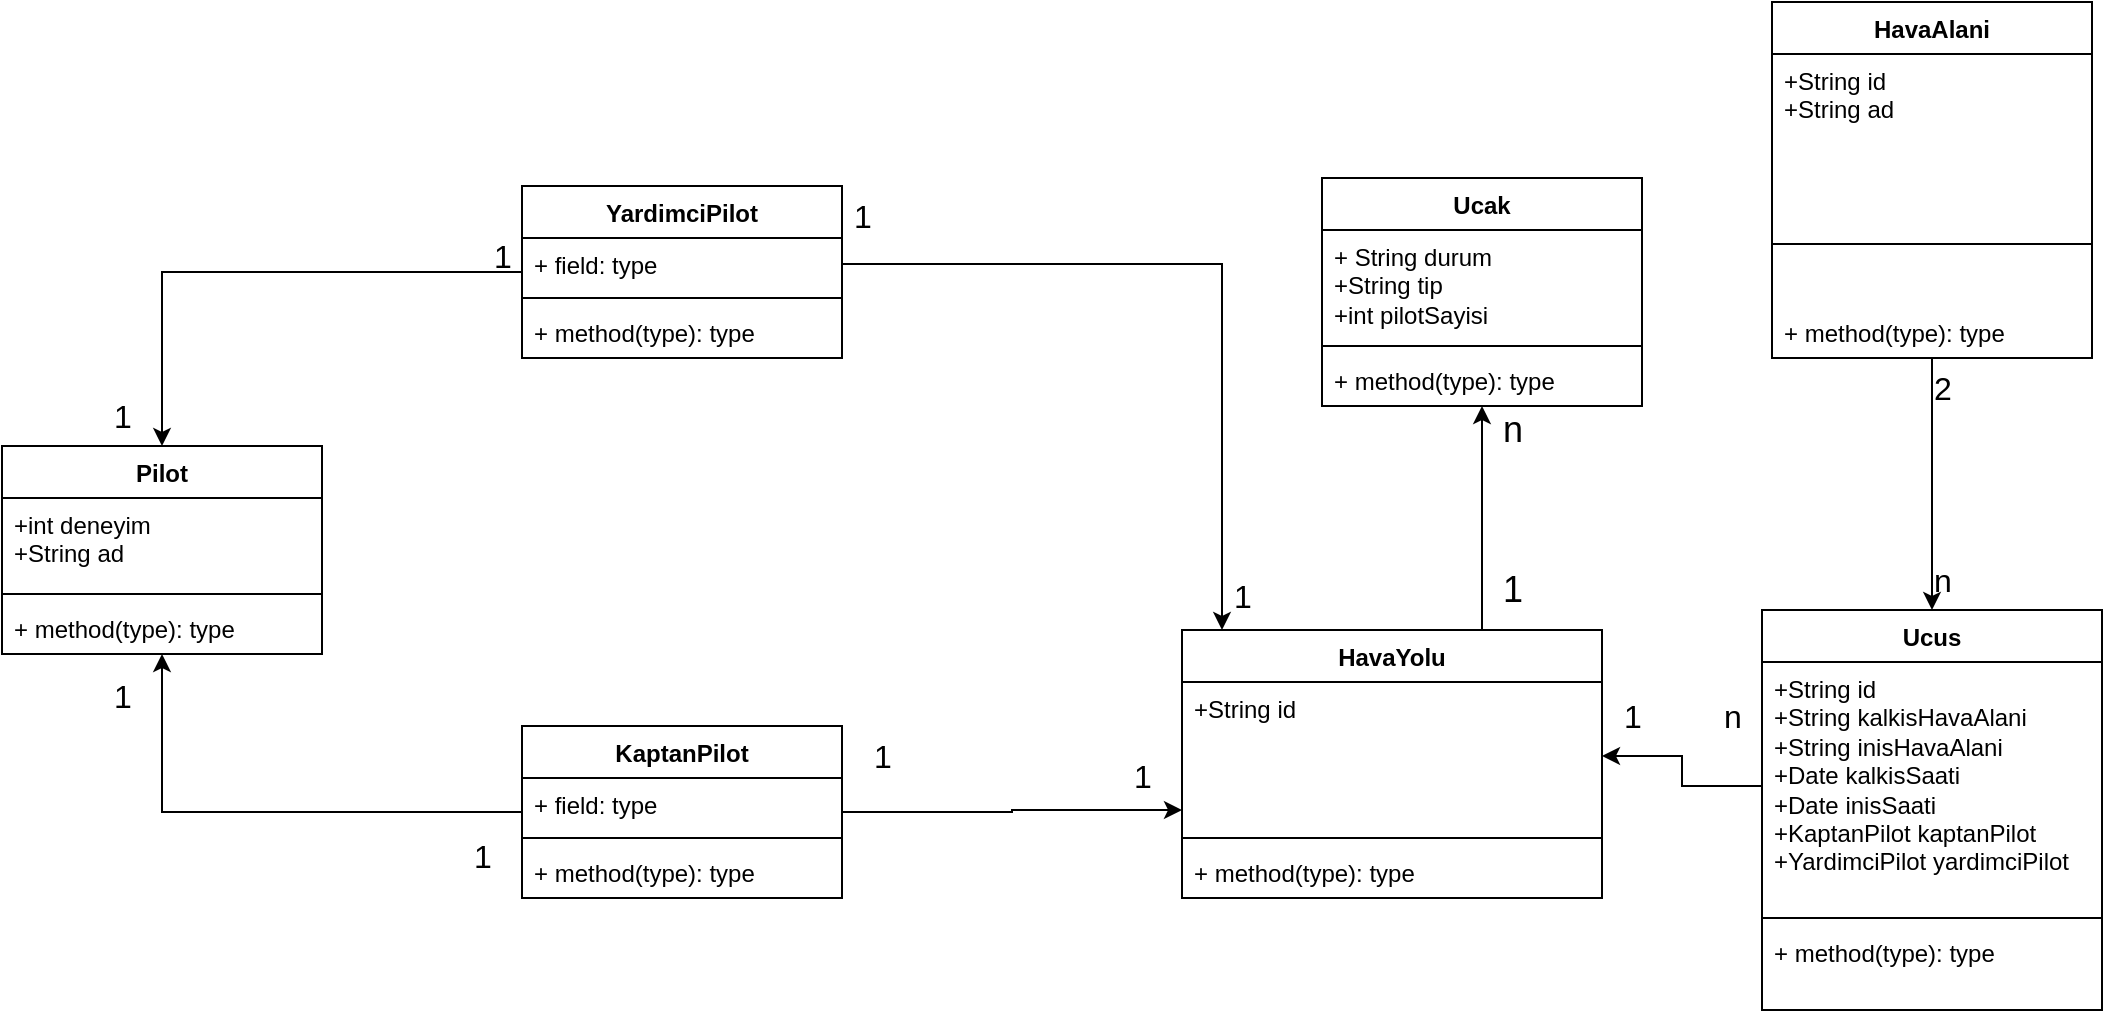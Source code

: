 <mxfile version="22.1.16" type="device">
  <diagram name="Sayfa -1" id="AAyV55rXT3XUF3dOY8zL">
    <mxGraphModel dx="2140" dy="1903" grid="1" gridSize="10" guides="1" tooltips="1" connect="1" arrows="1" fold="1" page="1" pageScale="1" pageWidth="827" pageHeight="1169" math="0" shadow="0">
      <root>
        <mxCell id="0" />
        <mxCell id="1" parent="0" />
        <mxCell id="9bFsb2ix6URqT2a5n00f-43" value="" style="edgeStyle=orthogonalEdgeStyle;rounded=0;orthogonalLoop=1;jettySize=auto;html=1;align=center;" edge="1" parent="1" source="9bFsb2ix6URqT2a5n00f-5" target="9bFsb2ix6URqT2a5n00f-12">
          <mxGeometry relative="1" as="geometry">
            <Array as="points">
              <mxPoint x="130" y="260" />
              <mxPoint x="130" y="260" />
            </Array>
          </mxGeometry>
        </mxCell>
        <mxCell id="9bFsb2ix6URqT2a5n00f-5" value="HavaYolu" style="swimlane;fontStyle=1;align=center;verticalAlign=top;childLayout=stackLayout;horizontal=1;startSize=26;horizontalStack=0;resizeParent=1;resizeParentMax=0;resizeLast=0;collapsible=1;marginBottom=0;whiteSpace=wrap;html=1;" vertex="1" parent="1">
          <mxGeometry x="-20" y="300" width="210" height="134" as="geometry">
            <mxRectangle x="330" y="260" width="100" height="30" as="alternateBounds" />
          </mxGeometry>
        </mxCell>
        <mxCell id="9bFsb2ix6URqT2a5n00f-6" value="+String id" style="text;strokeColor=none;fillColor=none;align=left;verticalAlign=top;spacingLeft=4;spacingRight=4;overflow=hidden;rotatable=0;points=[[0,0.5],[1,0.5]];portConstraint=eastwest;whiteSpace=wrap;html=1;" vertex="1" parent="9bFsb2ix6URqT2a5n00f-5">
          <mxGeometry y="26" width="210" height="74" as="geometry" />
        </mxCell>
        <mxCell id="9bFsb2ix6URqT2a5n00f-7" value="" style="line;strokeWidth=1;fillColor=none;align=left;verticalAlign=middle;spacingTop=-1;spacingLeft=3;spacingRight=3;rotatable=0;labelPosition=right;points=[];portConstraint=eastwest;strokeColor=inherit;" vertex="1" parent="9bFsb2ix6URqT2a5n00f-5">
          <mxGeometry y="100" width="210" height="8" as="geometry" />
        </mxCell>
        <mxCell id="9bFsb2ix6URqT2a5n00f-8" value="+ method(type): type" style="text;strokeColor=none;fillColor=none;align=left;verticalAlign=top;spacingLeft=4;spacingRight=4;overflow=hidden;rotatable=0;points=[[0,0.5],[1,0.5]];portConstraint=eastwest;whiteSpace=wrap;html=1;" vertex="1" parent="9bFsb2ix6URqT2a5n00f-5">
          <mxGeometry y="108" width="210" height="26" as="geometry" />
        </mxCell>
        <mxCell id="9bFsb2ix6URqT2a5n00f-9" value="Ucak" style="swimlane;fontStyle=1;align=center;verticalAlign=top;childLayout=stackLayout;horizontal=1;startSize=26;horizontalStack=0;resizeParent=1;resizeParentMax=0;resizeLast=0;collapsible=1;marginBottom=0;whiteSpace=wrap;html=1;" vertex="1" parent="1">
          <mxGeometry x="50" y="74" width="160" height="114" as="geometry" />
        </mxCell>
        <mxCell id="9bFsb2ix6URqT2a5n00f-10" value="+ String durum&lt;br&gt;+String tip&lt;br&gt;+int pilotSayisi" style="text;strokeColor=none;fillColor=none;align=left;verticalAlign=top;spacingLeft=4;spacingRight=4;overflow=hidden;rotatable=0;points=[[0,0.5],[1,0.5]];portConstraint=eastwest;whiteSpace=wrap;html=1;" vertex="1" parent="9bFsb2ix6URqT2a5n00f-9">
          <mxGeometry y="26" width="160" height="54" as="geometry" />
        </mxCell>
        <mxCell id="9bFsb2ix6URqT2a5n00f-11" value="" style="line;strokeWidth=1;fillColor=none;align=left;verticalAlign=middle;spacingTop=-1;spacingLeft=3;spacingRight=3;rotatable=0;labelPosition=right;points=[];portConstraint=eastwest;strokeColor=inherit;" vertex="1" parent="9bFsb2ix6URqT2a5n00f-9">
          <mxGeometry y="80" width="160" height="8" as="geometry" />
        </mxCell>
        <mxCell id="9bFsb2ix6URqT2a5n00f-12" value="+ method(type): type" style="text;strokeColor=none;fillColor=none;align=left;verticalAlign=top;spacingLeft=4;spacingRight=4;overflow=hidden;rotatable=0;points=[[0,0.5],[1,0.5]];portConstraint=eastwest;whiteSpace=wrap;html=1;" vertex="1" parent="9bFsb2ix6URqT2a5n00f-9">
          <mxGeometry y="88" width="160" height="26" as="geometry" />
        </mxCell>
        <mxCell id="9bFsb2ix6URqT2a5n00f-13" value="Ucus" style="swimlane;fontStyle=1;align=center;verticalAlign=top;childLayout=stackLayout;horizontal=1;startSize=26;horizontalStack=0;resizeParent=1;resizeParentMax=0;resizeLast=0;collapsible=1;marginBottom=0;whiteSpace=wrap;html=1;" vertex="1" parent="1">
          <mxGeometry x="270" y="290" width="170" height="200" as="geometry" />
        </mxCell>
        <mxCell id="9bFsb2ix6URqT2a5n00f-14" value="+String id&lt;br&gt;+String kalkisHavaAlani&lt;br&gt;+String inisHavaAlani&lt;br&gt;+Date kalkisSaati&lt;br&gt;+Date inisSaati&lt;br&gt;+KaptanPilot kaptanPilot&lt;br&gt;+YardimciPilot yardimciPilot" style="text;strokeColor=none;fillColor=none;align=left;verticalAlign=top;spacingLeft=4;spacingRight=4;overflow=hidden;rotatable=0;points=[[0,0.5],[1,0.5]];portConstraint=eastwest;whiteSpace=wrap;html=1;" vertex="1" parent="9bFsb2ix6URqT2a5n00f-13">
          <mxGeometry y="26" width="170" height="124" as="geometry" />
        </mxCell>
        <mxCell id="9bFsb2ix6URqT2a5n00f-15" value="" style="line;strokeWidth=1;fillColor=none;align=left;verticalAlign=middle;spacingTop=-1;spacingLeft=3;spacingRight=3;rotatable=0;labelPosition=right;points=[];portConstraint=eastwest;strokeColor=inherit;" vertex="1" parent="9bFsb2ix6URqT2a5n00f-13">
          <mxGeometry y="150" width="170" height="8" as="geometry" />
        </mxCell>
        <mxCell id="9bFsb2ix6URqT2a5n00f-16" value="+ method(type): type" style="text;strokeColor=none;fillColor=none;align=left;verticalAlign=top;spacingLeft=4;spacingRight=4;overflow=hidden;rotatable=0;points=[[0,0.5],[1,0.5]];portConstraint=eastwest;whiteSpace=wrap;html=1;" vertex="1" parent="9bFsb2ix6URqT2a5n00f-13">
          <mxGeometry y="158" width="170" height="42" as="geometry" />
        </mxCell>
        <mxCell id="9bFsb2ix6URqT2a5n00f-17" value="Pilot" style="swimlane;fontStyle=1;align=center;verticalAlign=top;childLayout=stackLayout;horizontal=1;startSize=26;horizontalStack=0;resizeParent=1;resizeParentMax=0;resizeLast=0;collapsible=1;marginBottom=0;whiteSpace=wrap;html=1;" vertex="1" parent="1">
          <mxGeometry x="-610" y="208" width="160" height="104" as="geometry" />
        </mxCell>
        <mxCell id="9bFsb2ix6URqT2a5n00f-18" value="+int deneyim&lt;br&gt;+String ad" style="text;strokeColor=none;fillColor=none;align=left;verticalAlign=top;spacingLeft=4;spacingRight=4;overflow=hidden;rotatable=0;points=[[0,0.5],[1,0.5]];portConstraint=eastwest;whiteSpace=wrap;html=1;" vertex="1" parent="9bFsb2ix6URqT2a5n00f-17">
          <mxGeometry y="26" width="160" height="44" as="geometry" />
        </mxCell>
        <mxCell id="9bFsb2ix6URqT2a5n00f-19" value="" style="line;strokeWidth=1;fillColor=none;align=left;verticalAlign=middle;spacingTop=-1;spacingLeft=3;spacingRight=3;rotatable=0;labelPosition=right;points=[];portConstraint=eastwest;strokeColor=inherit;" vertex="1" parent="9bFsb2ix6URqT2a5n00f-17">
          <mxGeometry y="70" width="160" height="8" as="geometry" />
        </mxCell>
        <mxCell id="9bFsb2ix6URqT2a5n00f-20" value="+ method(type): type" style="text;strokeColor=none;fillColor=none;align=left;verticalAlign=top;spacingLeft=4;spacingRight=4;overflow=hidden;rotatable=0;points=[[0,0.5],[1,0.5]];portConstraint=eastwest;whiteSpace=wrap;html=1;" vertex="1" parent="9bFsb2ix6URqT2a5n00f-17">
          <mxGeometry y="78" width="160" height="26" as="geometry" />
        </mxCell>
        <mxCell id="9bFsb2ix6URqT2a5n00f-64" style="edgeStyle=orthogonalEdgeStyle;rounded=0;orthogonalLoop=1;jettySize=auto;html=1;entryX=0.5;entryY=0;entryDx=0;entryDy=0;" edge="1" parent="1" source="9bFsb2ix6URqT2a5n00f-25" target="9bFsb2ix6URqT2a5n00f-13">
          <mxGeometry relative="1" as="geometry" />
        </mxCell>
        <mxCell id="9bFsb2ix6URqT2a5n00f-25" value="HavaAlani" style="swimlane;fontStyle=1;align=center;verticalAlign=top;childLayout=stackLayout;horizontal=1;startSize=26;horizontalStack=0;resizeParent=1;resizeParentMax=0;resizeLast=0;collapsible=1;marginBottom=0;whiteSpace=wrap;html=1;" vertex="1" parent="1">
          <mxGeometry x="275" y="-14" width="160" height="178" as="geometry" />
        </mxCell>
        <mxCell id="9bFsb2ix6URqT2a5n00f-26" value="+String id&lt;br&gt;+String ad" style="text;strokeColor=none;fillColor=none;align=left;verticalAlign=top;spacingLeft=4;spacingRight=4;overflow=hidden;rotatable=0;points=[[0,0.5],[1,0.5]];portConstraint=eastwest;whiteSpace=wrap;html=1;" vertex="1" parent="9bFsb2ix6URqT2a5n00f-25">
          <mxGeometry y="26" width="160" height="64" as="geometry" />
        </mxCell>
        <mxCell id="9bFsb2ix6URqT2a5n00f-27" value="" style="line;strokeWidth=1;fillColor=none;align=left;verticalAlign=middle;spacingTop=-1;spacingLeft=3;spacingRight=3;rotatable=0;labelPosition=right;points=[];portConstraint=eastwest;strokeColor=inherit;" vertex="1" parent="9bFsb2ix6URqT2a5n00f-25">
          <mxGeometry y="90" width="160" height="62" as="geometry" />
        </mxCell>
        <mxCell id="9bFsb2ix6URqT2a5n00f-28" value="+ method(type): type" style="text;strokeColor=none;fillColor=none;align=left;verticalAlign=top;spacingLeft=4;spacingRight=4;overflow=hidden;rotatable=0;points=[[0,0.5],[1,0.5]];portConstraint=eastwest;whiteSpace=wrap;html=1;" vertex="1" parent="9bFsb2ix6URqT2a5n00f-25">
          <mxGeometry y="152" width="160" height="26" as="geometry" />
        </mxCell>
        <mxCell id="9bFsb2ix6URqT2a5n00f-57" style="edgeStyle=orthogonalEdgeStyle;rounded=0;orthogonalLoop=1;jettySize=auto;html=1;" edge="1" parent="1" source="9bFsb2ix6URqT2a5n00f-34" target="9bFsb2ix6URqT2a5n00f-5">
          <mxGeometry relative="1" as="geometry">
            <Array as="points">
              <mxPoint x="-105" y="391" />
              <mxPoint x="-105" y="390" />
            </Array>
          </mxGeometry>
        </mxCell>
        <mxCell id="9bFsb2ix6URqT2a5n00f-62" style="edgeStyle=orthogonalEdgeStyle;rounded=0;orthogonalLoop=1;jettySize=auto;html=1;" edge="1" parent="1" source="9bFsb2ix6URqT2a5n00f-34" target="9bFsb2ix6URqT2a5n00f-17">
          <mxGeometry relative="1" as="geometry" />
        </mxCell>
        <mxCell id="9bFsb2ix6URqT2a5n00f-34" value="KaptanPilot" style="swimlane;fontStyle=1;align=center;verticalAlign=top;childLayout=stackLayout;horizontal=1;startSize=26;horizontalStack=0;resizeParent=1;resizeParentMax=0;resizeLast=0;collapsible=1;marginBottom=0;whiteSpace=wrap;html=1;" vertex="1" parent="1">
          <mxGeometry x="-350" y="348" width="160" height="86" as="geometry" />
        </mxCell>
        <mxCell id="9bFsb2ix6URqT2a5n00f-35" value="+ field: type" style="text;strokeColor=none;fillColor=none;align=left;verticalAlign=top;spacingLeft=4;spacingRight=4;overflow=hidden;rotatable=0;points=[[0,0.5],[1,0.5]];portConstraint=eastwest;whiteSpace=wrap;html=1;" vertex="1" parent="9bFsb2ix6URqT2a5n00f-34">
          <mxGeometry y="26" width="160" height="26" as="geometry" />
        </mxCell>
        <mxCell id="9bFsb2ix6URqT2a5n00f-36" value="" style="line;strokeWidth=1;fillColor=none;align=left;verticalAlign=middle;spacingTop=-1;spacingLeft=3;spacingRight=3;rotatable=0;labelPosition=right;points=[];portConstraint=eastwest;strokeColor=inherit;" vertex="1" parent="9bFsb2ix6URqT2a5n00f-34">
          <mxGeometry y="52" width="160" height="8" as="geometry" />
        </mxCell>
        <mxCell id="9bFsb2ix6URqT2a5n00f-37" value="+ method(type): type" style="text;strokeColor=none;fillColor=none;align=left;verticalAlign=top;spacingLeft=4;spacingRight=4;overflow=hidden;rotatable=0;points=[[0,0.5],[1,0.5]];portConstraint=eastwest;whiteSpace=wrap;html=1;" vertex="1" parent="9bFsb2ix6URqT2a5n00f-34">
          <mxGeometry y="60" width="160" height="26" as="geometry" />
        </mxCell>
        <mxCell id="9bFsb2ix6URqT2a5n00f-61" style="edgeStyle=orthogonalEdgeStyle;rounded=0;orthogonalLoop=1;jettySize=auto;html=1;entryX=0.5;entryY=0;entryDx=0;entryDy=0;" edge="1" parent="1" source="9bFsb2ix6URqT2a5n00f-38" target="9bFsb2ix6URqT2a5n00f-17">
          <mxGeometry relative="1" as="geometry" />
        </mxCell>
        <mxCell id="9bFsb2ix6URqT2a5n00f-38" value="YardimciPilot" style="swimlane;fontStyle=1;align=center;verticalAlign=top;childLayout=stackLayout;horizontal=1;startSize=26;horizontalStack=0;resizeParent=1;resizeParentMax=0;resizeLast=0;collapsible=1;marginBottom=0;whiteSpace=wrap;html=1;" vertex="1" parent="1">
          <mxGeometry x="-350" y="78" width="160" height="86" as="geometry" />
        </mxCell>
        <mxCell id="9bFsb2ix6URqT2a5n00f-39" value="+ field: type" style="text;strokeColor=none;fillColor=none;align=left;verticalAlign=top;spacingLeft=4;spacingRight=4;overflow=hidden;rotatable=0;points=[[0,0.5],[1,0.5]];portConstraint=eastwest;whiteSpace=wrap;html=1;" vertex="1" parent="9bFsb2ix6URqT2a5n00f-38">
          <mxGeometry y="26" width="160" height="26" as="geometry" />
        </mxCell>
        <mxCell id="9bFsb2ix6URqT2a5n00f-40" value="" style="line;strokeWidth=1;fillColor=none;align=left;verticalAlign=middle;spacingTop=-1;spacingLeft=3;spacingRight=3;rotatable=0;labelPosition=right;points=[];portConstraint=eastwest;strokeColor=inherit;" vertex="1" parent="9bFsb2ix6URqT2a5n00f-38">
          <mxGeometry y="52" width="160" height="8" as="geometry" />
        </mxCell>
        <mxCell id="9bFsb2ix6URqT2a5n00f-41" value="+ method(type): type" style="text;strokeColor=none;fillColor=none;align=left;verticalAlign=top;spacingLeft=4;spacingRight=4;overflow=hidden;rotatable=0;points=[[0,0.5],[1,0.5]];portConstraint=eastwest;whiteSpace=wrap;html=1;" vertex="1" parent="9bFsb2ix6URqT2a5n00f-38">
          <mxGeometry y="60" width="160" height="26" as="geometry" />
        </mxCell>
        <mxCell id="9bFsb2ix6URqT2a5n00f-44" value="n" style="text;html=1;align=center;verticalAlign=middle;resizable=0;points=[];autosize=1;strokeColor=none;fillColor=none;fontSize=18;" vertex="1" parent="1">
          <mxGeometry x="130" y="180" width="30" height="40" as="geometry" />
        </mxCell>
        <mxCell id="9bFsb2ix6URqT2a5n00f-46" value="1" style="text;html=1;align=center;verticalAlign=middle;resizable=0;points=[];autosize=1;strokeColor=none;fillColor=none;fontSize=18;" vertex="1" parent="1">
          <mxGeometry x="130" y="260" width="30" height="40" as="geometry" />
        </mxCell>
        <mxCell id="9bFsb2ix6URqT2a5n00f-47" value="" style="edgeStyle=orthogonalEdgeStyle;rounded=0;orthogonalLoop=1;jettySize=auto;html=1;" edge="1" parent="1" source="9bFsb2ix6URqT2a5n00f-14" target="9bFsb2ix6URqT2a5n00f-6">
          <mxGeometry relative="1" as="geometry" />
        </mxCell>
        <mxCell id="9bFsb2ix6URqT2a5n00f-58" style="edgeStyle=orthogonalEdgeStyle;rounded=0;orthogonalLoop=1;jettySize=auto;html=1;" edge="1" parent="1" source="9bFsb2ix6URqT2a5n00f-39" target="9bFsb2ix6URqT2a5n00f-5">
          <mxGeometry relative="1" as="geometry">
            <Array as="points">
              <mxPoint y="117" />
            </Array>
          </mxGeometry>
        </mxCell>
        <mxCell id="9bFsb2ix6URqT2a5n00f-65" value="&lt;font style=&quot;font-size: 16px;&quot;&gt;1&lt;/font&gt;" style="text;html=1;align=center;verticalAlign=middle;resizable=0;points=[];autosize=1;strokeColor=none;fillColor=none;" vertex="1" parent="1">
          <mxGeometry x="190" y="328" width="30" height="30" as="geometry" />
        </mxCell>
        <mxCell id="9bFsb2ix6URqT2a5n00f-66" value="&lt;font style=&quot;font-size: 16px;&quot;&gt;n&lt;/font&gt;" style="text;html=1;align=center;verticalAlign=middle;resizable=0;points=[];autosize=1;strokeColor=none;fillColor=none;" vertex="1" parent="1">
          <mxGeometry x="240" y="328" width="30" height="30" as="geometry" />
        </mxCell>
        <mxCell id="9bFsb2ix6URqT2a5n00f-67" value="&lt;font style=&quot;font-size: 16px;&quot;&gt;2&lt;/font&gt;" style="text;html=1;align=center;verticalAlign=middle;resizable=0;points=[];autosize=1;strokeColor=none;fillColor=none;" vertex="1" parent="1">
          <mxGeometry x="345" y="164" width="30" height="30" as="geometry" />
        </mxCell>
        <mxCell id="9bFsb2ix6URqT2a5n00f-68" value="&lt;font style=&quot;font-size: 16px;&quot;&gt;n&lt;/font&gt;" style="text;html=1;align=center;verticalAlign=middle;resizable=0;points=[];autosize=1;strokeColor=none;fillColor=none;" vertex="1" parent="1">
          <mxGeometry x="345" y="260" width="30" height="30" as="geometry" />
        </mxCell>
        <mxCell id="9bFsb2ix6URqT2a5n00f-69" value="&lt;font style=&quot;font-size: 16px;&quot;&gt;1&lt;/font&gt;" style="text;html=1;align=center;verticalAlign=middle;resizable=0;points=[];autosize=1;strokeColor=none;fillColor=none;" vertex="1" parent="1">
          <mxGeometry x="-55" y="358" width="30" height="30" as="geometry" />
        </mxCell>
        <mxCell id="9bFsb2ix6URqT2a5n00f-70" value="&lt;font style=&quot;font-size: 16px;&quot;&gt;1&lt;/font&gt;" style="text;html=1;align=center;verticalAlign=middle;resizable=0;points=[];autosize=1;strokeColor=none;fillColor=none;" vertex="1" parent="1">
          <mxGeometry x="-185" y="348" width="30" height="30" as="geometry" />
        </mxCell>
        <mxCell id="9bFsb2ix6URqT2a5n00f-71" value="&lt;font style=&quot;font-size: 16px;&quot;&gt;1&lt;/font&gt;" style="text;html=1;align=center;verticalAlign=middle;resizable=0;points=[];autosize=1;strokeColor=none;fillColor=none;" vertex="1" parent="1">
          <mxGeometry x="-195" y="78" width="30" height="30" as="geometry" />
        </mxCell>
        <mxCell id="9bFsb2ix6URqT2a5n00f-72" value="&lt;font style=&quot;font-size: 16px;&quot;&gt;1&lt;/font&gt;" style="text;html=1;align=center;verticalAlign=middle;resizable=0;points=[];autosize=1;strokeColor=none;fillColor=none;" vertex="1" parent="1">
          <mxGeometry x="-5" y="268" width="30" height="30" as="geometry" />
        </mxCell>
        <mxCell id="9bFsb2ix6URqT2a5n00f-73" value="&lt;font style=&quot;font-size: 16px;&quot;&gt;1&lt;/font&gt;" style="text;html=1;align=center;verticalAlign=middle;resizable=0;points=[];autosize=1;strokeColor=none;fillColor=none;" vertex="1" parent="1">
          <mxGeometry x="-375" y="98" width="30" height="30" as="geometry" />
        </mxCell>
        <mxCell id="9bFsb2ix6URqT2a5n00f-74" value="&lt;font style=&quot;font-size: 16px;&quot;&gt;1&lt;/font&gt;" style="text;html=1;align=center;verticalAlign=middle;resizable=0;points=[];autosize=1;strokeColor=none;fillColor=none;" vertex="1" parent="1">
          <mxGeometry x="-565" y="178" width="30" height="30" as="geometry" />
        </mxCell>
        <mxCell id="9bFsb2ix6URqT2a5n00f-75" value="&lt;font style=&quot;font-size: 16px;&quot;&gt;1&lt;/font&gt;" style="text;html=1;align=center;verticalAlign=middle;resizable=0;points=[];autosize=1;strokeColor=none;fillColor=none;" vertex="1" parent="1">
          <mxGeometry x="-565" y="318" width="30" height="30" as="geometry" />
        </mxCell>
        <mxCell id="9bFsb2ix6URqT2a5n00f-77" value="&lt;font style=&quot;font-size: 16px;&quot;&gt;1&lt;/font&gt;" style="text;html=1;align=center;verticalAlign=middle;resizable=0;points=[];autosize=1;strokeColor=none;fillColor=none;" vertex="1" parent="1">
          <mxGeometry x="-385" y="398" width="30" height="30" as="geometry" />
        </mxCell>
      </root>
    </mxGraphModel>
  </diagram>
</mxfile>
